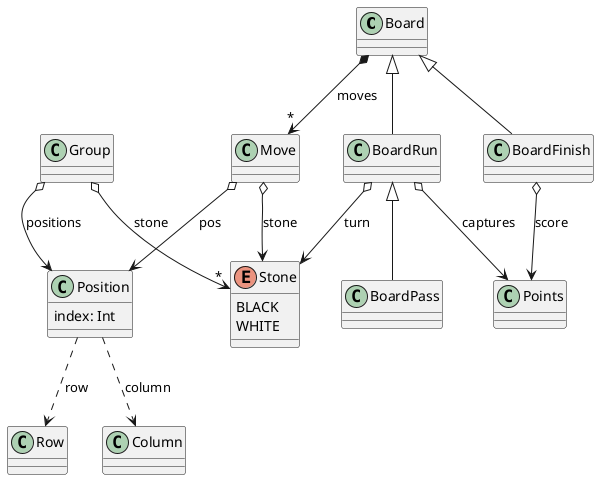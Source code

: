 @startuml

class Board

enum Stone{
BLACK
WHITE
}

class Position{
index: Int
}

Board *--> "*" Move : moves
Board <|-- BoardRun
Board <|-- BoardFinish

BoardRun o--> Stone : turn
BoardRun <|-- BoardPass
BoardRun o--> Points : captures

BoardFinish o--> Points : score

Move o--> Position : pos
Move o--> Stone : stone

Group o--> "*" Stone : stone
Group o--> Position : positions

Position ..> Row : row
Position ..> Column : column








@enduml